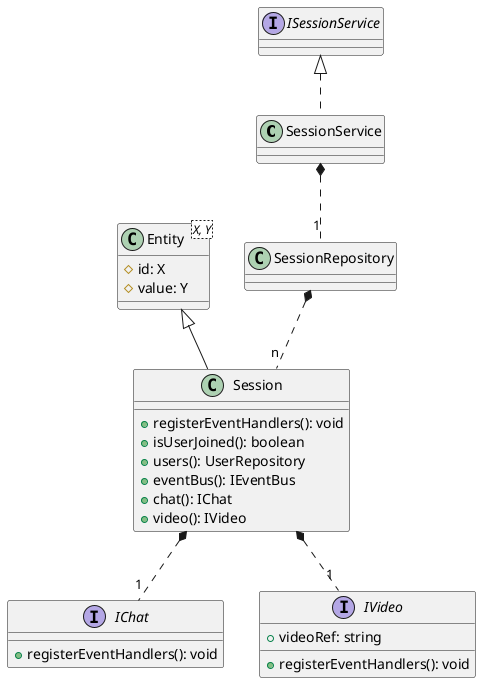 @startuml

class SessionService implements ISessionService {
}

interface IChat {
    + registerEventHandlers(): void
}

interface IVideo {
    + videoRef: string
    + registerEventHandlers(): void
}

class Entity<X, Y> {
    # id: X
    # value: Y
}

class Session extends Entity {
    + registerEventHandlers(): void
    + isUserJoined(): boolean
    + users(): UserRepository
    + eventBus(): IEventBus
    + chat(): IChat
    + video(): IVideo  
}

SessionService *.. "1" SessionRepository
SessionRepository *.. "n" Session

Session *.. "1" IVideo
Session *.. "1" IChat

@enduml

